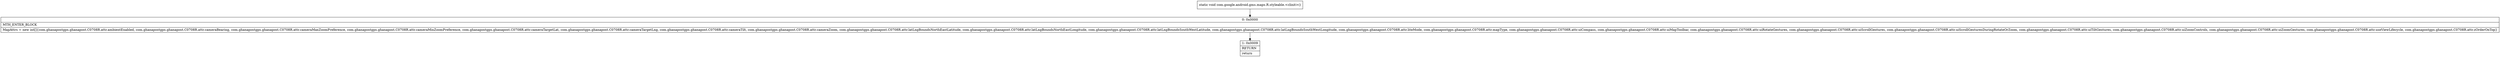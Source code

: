 digraph "CFG forcom.google.android.gms.maps.R.styleable.\<clinit\>()V" {
Node_0 [shape=record,label="{0\:\ 0x0000|MTH_ENTER_BLOCK\l|MapAttrs = new int[]\{com.ghanapostgps.ghanapost.C0708R.attr.ambientEnabled, com.ghanapostgps.ghanapost.C0708R.attr.cameraBearing, com.ghanapostgps.ghanapost.C0708R.attr.cameraMaxZoomPreference, com.ghanapostgps.ghanapost.C0708R.attr.cameraMinZoomPreference, com.ghanapostgps.ghanapost.C0708R.attr.cameraTargetLat, com.ghanapostgps.ghanapost.C0708R.attr.cameraTargetLng, com.ghanapostgps.ghanapost.C0708R.attr.cameraTilt, com.ghanapostgps.ghanapost.C0708R.attr.cameraZoom, com.ghanapostgps.ghanapost.C0708R.attr.latLngBoundsNorthEastLatitude, com.ghanapostgps.ghanapost.C0708R.attr.latLngBoundsNorthEastLongitude, com.ghanapostgps.ghanapost.C0708R.attr.latLngBoundsSouthWestLatitude, com.ghanapostgps.ghanapost.C0708R.attr.latLngBoundsSouthWestLongitude, com.ghanapostgps.ghanapost.C0708R.attr.liteMode, com.ghanapostgps.ghanapost.C0708R.attr.mapType, com.ghanapostgps.ghanapost.C0708R.attr.uiCompass, com.ghanapostgps.ghanapost.C0708R.attr.uiMapToolbar, com.ghanapostgps.ghanapost.C0708R.attr.uiRotateGestures, com.ghanapostgps.ghanapost.C0708R.attr.uiScrollGestures, com.ghanapostgps.ghanapost.C0708R.attr.uiScrollGesturesDuringRotateOrZoom, com.ghanapostgps.ghanapost.C0708R.attr.uiTiltGestures, com.ghanapostgps.ghanapost.C0708R.attr.uiZoomControls, com.ghanapostgps.ghanapost.C0708R.attr.uiZoomGestures, com.ghanapostgps.ghanapost.C0708R.attr.useViewLifecycle, com.ghanapostgps.ghanapost.C0708R.attr.zOrderOnTop\}\l}"];
Node_1 [shape=record,label="{1\:\ 0x0009|RETURN\l|return\l}"];
MethodNode[shape=record,label="{static void com.google.android.gms.maps.R.styleable.\<clinit\>() }"];
MethodNode -> Node_0;
Node_0 -> Node_1;
}

